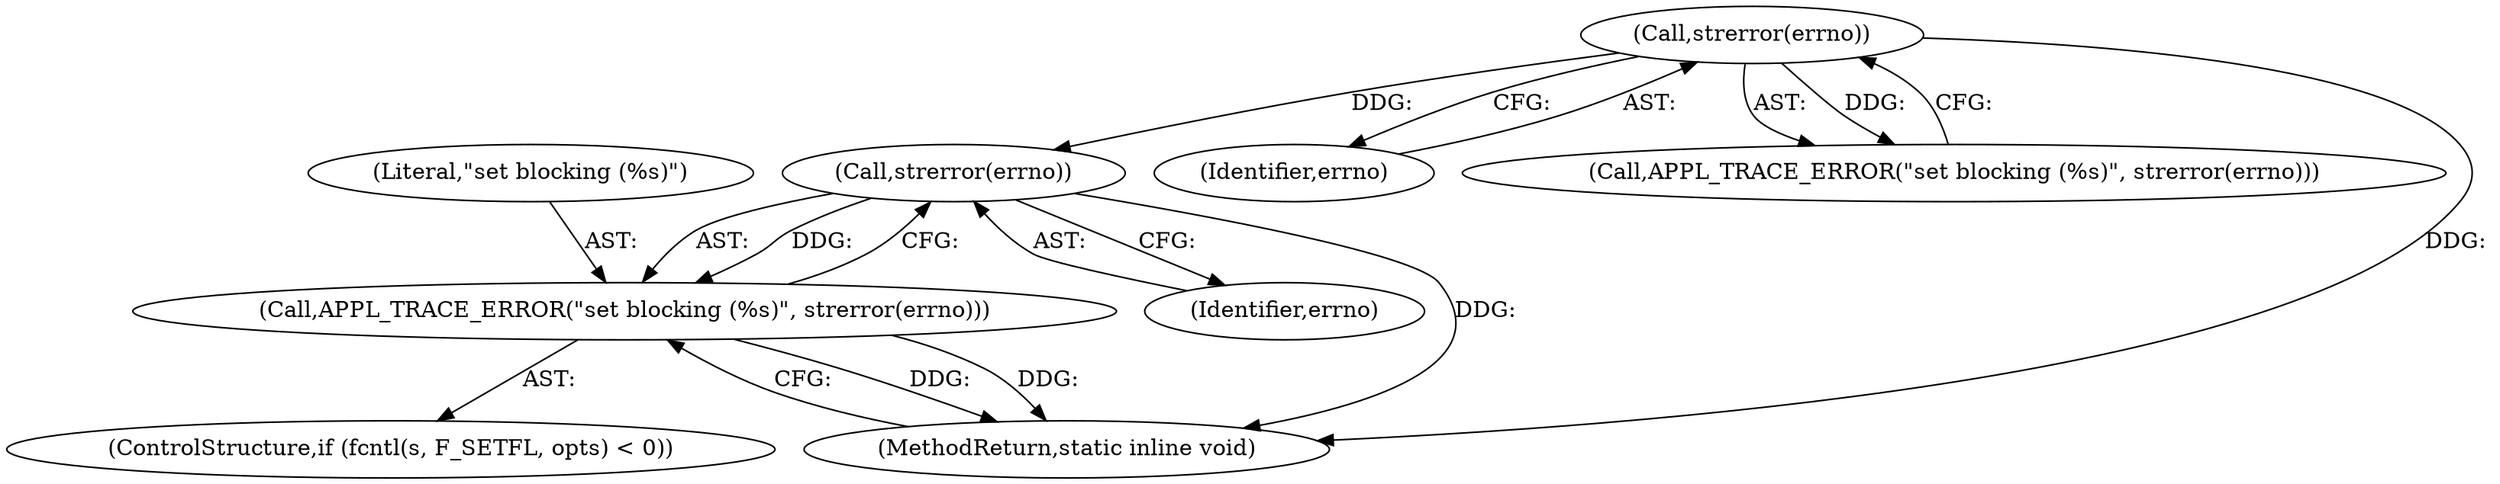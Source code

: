 digraph "0_Android_472271b153c5dc53c28beac55480a8d8434b2d5c_43@API" {
"1000136" [label="(Call,strerror(errno))"];
"1000116" [label="(Call,strerror(errno))"];
"1000134" [label="(Call,APPL_TRACE_ERROR(\"set blocking (%s)\", strerror(errno)))"];
"1000138" [label="(MethodReturn,static inline void)"];
"1000117" [label="(Identifier,errno)"];
"1000127" [label="(ControlStructure,if (fcntl(s, F_SETFL, opts) < 0))"];
"1000135" [label="(Literal,\"set blocking (%s)\")"];
"1000137" [label="(Identifier,errno)"];
"1000136" [label="(Call,strerror(errno))"];
"1000116" [label="(Call,strerror(errno))"];
"1000114" [label="(Call,APPL_TRACE_ERROR(\"set blocking (%s)\", strerror(errno)))"];
"1000134" [label="(Call,APPL_TRACE_ERROR(\"set blocking (%s)\", strerror(errno)))"];
"1000136" -> "1000134"  [label="AST: "];
"1000136" -> "1000137"  [label="CFG: "];
"1000137" -> "1000136"  [label="AST: "];
"1000134" -> "1000136"  [label="CFG: "];
"1000136" -> "1000138"  [label="DDG: "];
"1000136" -> "1000134"  [label="DDG: "];
"1000116" -> "1000136"  [label="DDG: "];
"1000116" -> "1000114"  [label="AST: "];
"1000116" -> "1000117"  [label="CFG: "];
"1000117" -> "1000116"  [label="AST: "];
"1000114" -> "1000116"  [label="CFG: "];
"1000116" -> "1000138"  [label="DDG: "];
"1000116" -> "1000114"  [label="DDG: "];
"1000134" -> "1000127"  [label="AST: "];
"1000135" -> "1000134"  [label="AST: "];
"1000138" -> "1000134"  [label="CFG: "];
"1000134" -> "1000138"  [label="DDG: "];
"1000134" -> "1000138"  [label="DDG: "];
}
